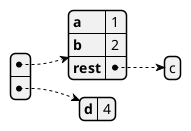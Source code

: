 {
  "sha1": "mp72ann5hkbklsolqy92ntpi2q3mkul",
  "insertion": {
    "when": "2025-02-19T21:27:27.452Z",
    "url": "https://github.com/plantuml/plantuml/issues/1409",
    "user": "The-Lum"
  }
}
@startyaml
top:
- a: 1
  b: 2
  rest:
    - c
    - d: 4
@endyaml

